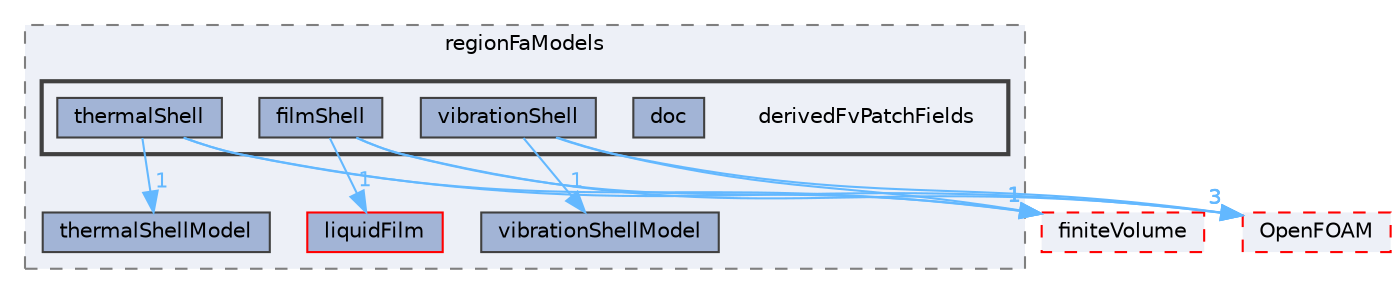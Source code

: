 digraph "src/regionFaModels/derivedFvPatchFields"
{
 // LATEX_PDF_SIZE
  bgcolor="transparent";
  edge [fontname=Helvetica,fontsize=10,labelfontname=Helvetica,labelfontsize=10];
  node [fontname=Helvetica,fontsize=10,shape=box,height=0.2,width=0.4];
  compound=true
  subgraph clusterdir_256e80909904544129a5af4b82e274ea {
    graph [ bgcolor="#edf0f7", pencolor="grey50", label="regionFaModels", fontname=Helvetica,fontsize=10 style="filled,dashed", URL="dir_256e80909904544129a5af4b82e274ea.html",tooltip=""]
  dir_2e3becefd1654408102e2159f49ce99a [label="liquidFilm", fillcolor="#a2b4d6", color="red", style="filled", URL="dir_2e3becefd1654408102e2159f49ce99a.html",tooltip=""];
  dir_faaa042cf41378294583cc3f5d41ae1c [label="vibrationShellModel", fillcolor="#a2b4d6", color="grey25", style="filled", URL="dir_faaa042cf41378294583cc3f5d41ae1c.html",tooltip=""];
  dir_b31b8c731f8ce7f67fdbf0277be53e50 [label="thermalShellModel", fillcolor="#a2b4d6", color="grey25", style="filled", URL="dir_b31b8c731f8ce7f67fdbf0277be53e50.html",tooltip=""];
  subgraph clusterdir_443f6e2402f00d7ee5054b8d9088549a {
    graph [ bgcolor="#edf0f7", pencolor="grey25", label="", fontname=Helvetica,fontsize=10 style="filled,bold", URL="dir_443f6e2402f00d7ee5054b8d9088549a.html",tooltip=""]
    dir_443f6e2402f00d7ee5054b8d9088549a [shape=plaintext, label="derivedFvPatchFields"];
  dir_ed99d27812d08b7a29b3cc8a68c859b1 [label="doc", fillcolor="#a2b4d6", color="grey25", style="filled", URL="dir_ed99d27812d08b7a29b3cc8a68c859b1.html",tooltip=""];
  dir_12aaa39e0bef3ad7f74f79ac3269460e [label="filmShell", fillcolor="#a2b4d6", color="grey25", style="filled", URL="dir_12aaa39e0bef3ad7f74f79ac3269460e.html",tooltip=""];
  dir_54704ed96dff64cfdef201a3b23d6b2a [label="thermalShell", fillcolor="#a2b4d6", color="grey25", style="filled", URL="dir_54704ed96dff64cfdef201a3b23d6b2a.html",tooltip=""];
  dir_309b26186fde8381d686afeab4ea6714 [label="vibrationShell", fillcolor="#a2b4d6", color="grey25", style="filled", URL="dir_309b26186fde8381d686afeab4ea6714.html",tooltip=""];
  }
  }
  dir_c5473ff19b20e6ec4dfe5c310b3778a8 [label="OpenFOAM", fillcolor="#edf0f7", color="red", style="filled,dashed", URL="dir_c5473ff19b20e6ec4dfe5c310b3778a8.html",tooltip=""];
  dir_9bd15774b555cf7259a6fa18f99fe99b [label="finiteVolume", fillcolor="#edf0f7", color="red", style="filled,dashed", URL="dir_9bd15774b555cf7259a6fa18f99fe99b.html",tooltip=""];
  dir_12aaa39e0bef3ad7f74f79ac3269460e->dir_2e3becefd1654408102e2159f49ce99a [headlabel="1", labeldistance=1.5 headhref="dir_001368_002224.html" href="dir_001368_002224.html" color="steelblue1" fontcolor="steelblue1"];
  dir_12aaa39e0bef3ad7f74f79ac3269460e->dir_9bd15774b555cf7259a6fa18f99fe99b [headlabel="1", labeldistance=1.5 headhref="dir_001368_001387.html" href="dir_001368_001387.html" color="steelblue1" fontcolor="steelblue1"];
  dir_12aaa39e0bef3ad7f74f79ac3269460e->dir_c5473ff19b20e6ec4dfe5c310b3778a8 [headlabel="3", labeldistance=1.5 headhref="dir_001368_002695.html" href="dir_001368_002695.html" color="steelblue1" fontcolor="steelblue1"];
  dir_54704ed96dff64cfdef201a3b23d6b2a->dir_9bd15774b555cf7259a6fa18f99fe99b [headlabel="1", labeldistance=1.5 headhref="dir_003999_001387.html" href="dir_003999_001387.html" color="steelblue1" fontcolor="steelblue1"];
  dir_54704ed96dff64cfdef201a3b23d6b2a->dir_b31b8c731f8ce7f67fdbf0277be53e50 [headlabel="1", labeldistance=1.5 headhref="dir_003999_004001.html" href="dir_003999_004001.html" color="steelblue1" fontcolor="steelblue1"];
  dir_54704ed96dff64cfdef201a3b23d6b2a->dir_c5473ff19b20e6ec4dfe5c310b3778a8 [headlabel="3", labeldistance=1.5 headhref="dir_003999_002695.html" href="dir_003999_002695.html" color="steelblue1" fontcolor="steelblue1"];
  dir_309b26186fde8381d686afeab4ea6714->dir_9bd15774b555cf7259a6fa18f99fe99b [headlabel="1", labeldistance=1.5 headhref="dir_004272_001387.html" href="dir_004272_001387.html" color="steelblue1" fontcolor="steelblue1"];
  dir_309b26186fde8381d686afeab4ea6714->dir_c5473ff19b20e6ec4dfe5c310b3778a8 [headlabel="3", labeldistance=1.5 headhref="dir_004272_002695.html" href="dir_004272_002695.html" color="steelblue1" fontcolor="steelblue1"];
  dir_309b26186fde8381d686afeab4ea6714->dir_faaa042cf41378294583cc3f5d41ae1c [headlabel="1", labeldistance=1.5 headhref="dir_004272_004273.html" href="dir_004272_004273.html" color="steelblue1" fontcolor="steelblue1"];
}
